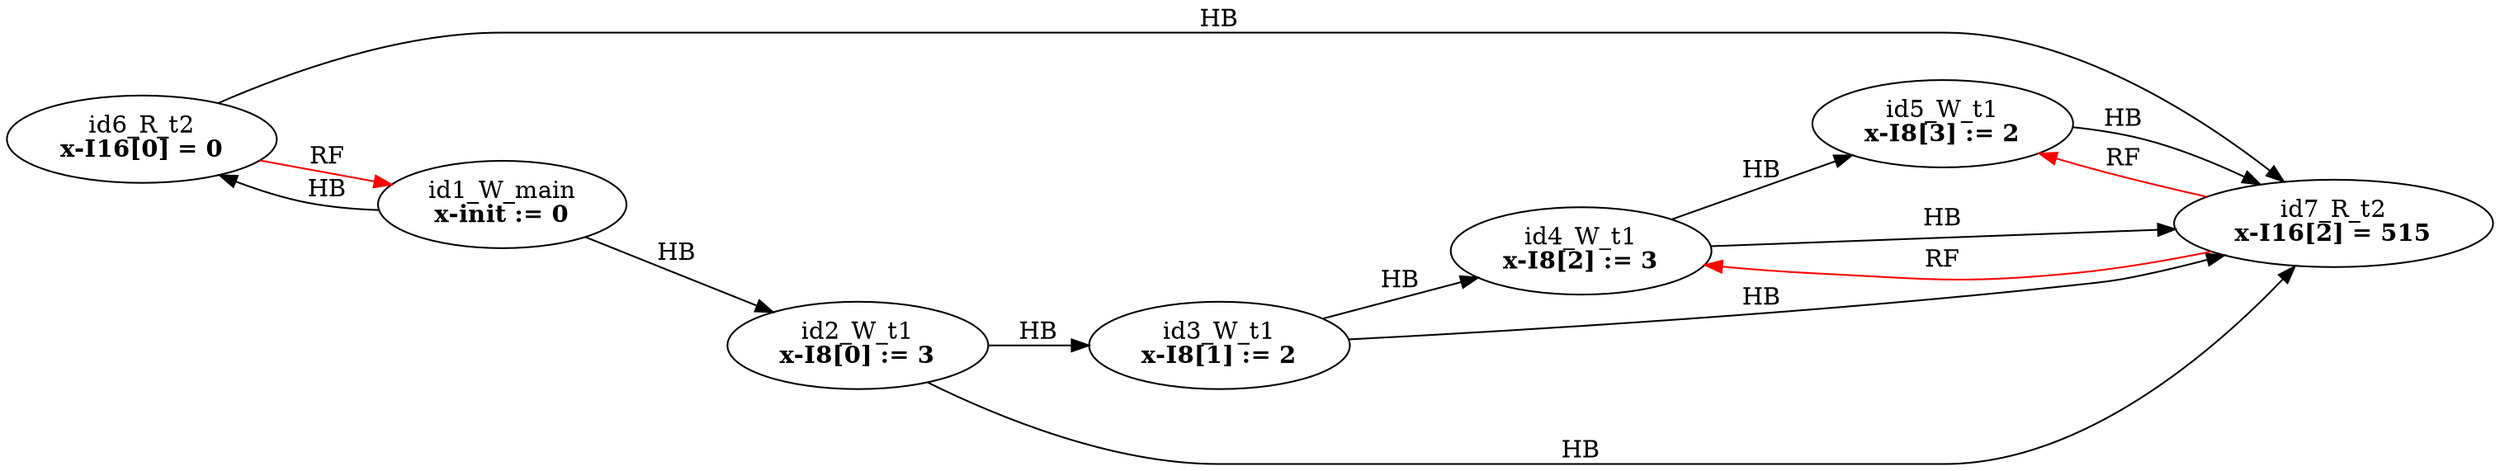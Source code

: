 digraph memory_model {
rankdir=LR;
splines=true; esep=0.5;
id2_W_t1 -> id3_W_t1 [label = "HB", color="black"];
id3_W_t1 -> id4_W_t1 [label = "HB", color="black"];
id4_W_t1 -> id5_W_t1 [label = "HB", color="black"];
id6_R_t2 -> id7_R_t2 [label = "HB", color="black"];
id1_W_main -> id2_W_t1 [label = "HB", color="black"];
id1_W_main -> id6_R_t2 [label = "HB", color="black"];
id2_W_t1 -> id7_R_t2 [label = "HB", color="black"];
id3_W_t1 -> id7_R_t2 [label = "HB", color="black"];
id4_W_t1 -> id7_R_t2 [label = "HB", color="black"];
id5_W_t1 -> id7_R_t2 [label = "HB", color="black"];
id6_R_t2 -> id1_W_main [label = "RF", color="red"];
id7_R_t2 -> id4_W_t1 [label = "RF", color="red"];
id7_R_t2 -> id5_W_t1 [label = "RF", color="red"];
id1_W_main [label=<id1_W_main<br/><B>x-init := 0</B>>, pos="2.5,8!"]
id2_W_t1 [label=<id2_W_t1<br/><B>x-I8[0] := 3</B>>, pos="0,6!"]
id3_W_t1 [label=<id3_W_t1<br/><B>x-I8[1] := 2</B>>, pos="0,4!"]
id4_W_t1 [label=<id4_W_t1<br/><B>x-I8[2] := 3</B>>, pos="0,2!"]
id5_W_t1 [label=<id5_W_t1<br/><B>x-I8[3] := 2</B>>, pos="0,0!"]
id6_R_t2 [label=<id6_R_t2<br/><B>x-I16[0] = 0</B>>, pos="5,6!"]
id7_R_t2 [label=<id7_R_t2<br/><B>x-I16[2] = 515</B>>, pos="5,4!"]
}
